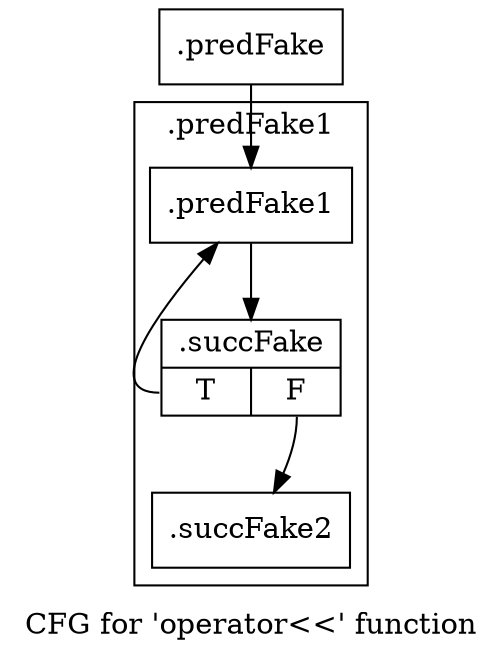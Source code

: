 digraph "CFG for 'operator\<\<' function" {
	label="CFG for 'operator\<\<' function";

	Node0x4e8b810 [shape=record,filename="",linenumber="",label="{.predFake}"];
	Node0x4e8b810 -> Node0x4e8d370[ callList="" memoryops="" filename="../../../../../src/ban_s3.cpp" execusionnum="0"];
	Node0x4ede2b0 [shape=record,filename="../../../../../src/ban_s3.cpp",linenumber="194",label="{.succFake2}"];
subgraph cluster_0 {
	label=".predFake1";
	tripcount="0";
	invocationtime="0";

	Node0x4e8d370 [shape=record,filename="../../../../../src/ban_s3.cpp",linenumber="191",label="{.predFake1}"];
	Node0x4e8d370 -> Node0x4ede4f0[ callList="" memoryops="" filename="../../../../../src/ban_s3.cpp" execusionnum="0"];
	Node0x4ede4f0 [shape=record,filename="../../../../../src/ban_s3.cpp",linenumber="191",label="{.succFake|{<s0>T|<s1>F}}"];
	Node0x4ede4f0:s0 -> Node0x4e8d370[ callList="" memoryops="" filename="../../../../../src/ban_s3.cpp" execusionnum="0"];
	Node0x4ede4f0:s1 -> Node0x4ede2b0[ callList="" memoryops="" filename="../../../../../src/ban_s3.cpp" execusionnum="0"];
}
}
